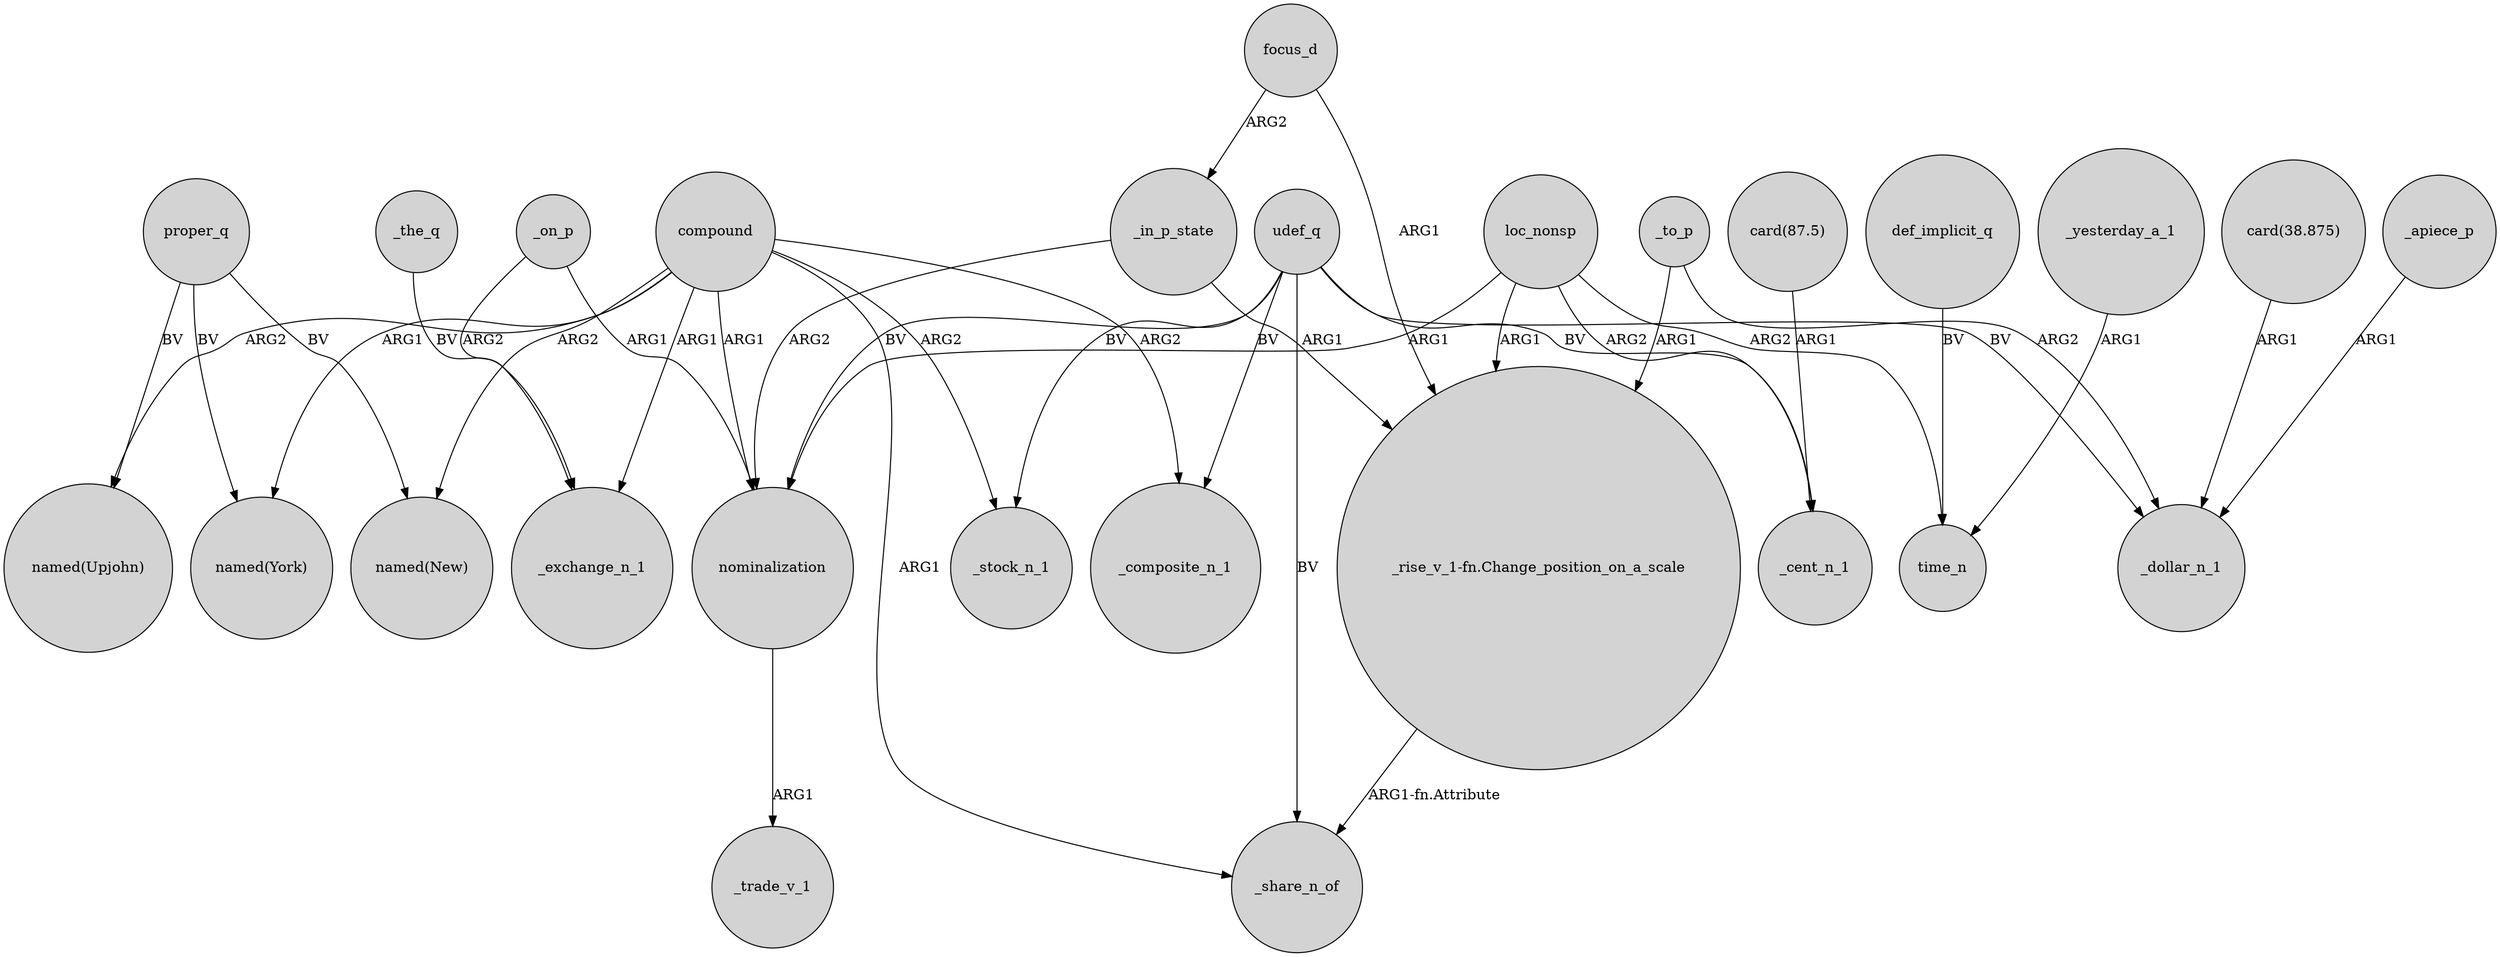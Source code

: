 digraph {
	node [shape=circle style=filled]
	_on_p -> nominalization [label=ARG1]
	_in_p_state -> nominalization [label=ARG2]
	focus_d -> _in_p_state [label=ARG2]
	"card(87.5)" -> _cent_n_1 [label=ARG1]
	compound -> "named(New)" [label=ARG2]
	compound -> _share_n_of [label=ARG1]
	_to_p -> "_rise_v_1-fn.Change_position_on_a_scale" [label=ARG1]
	proper_q -> "named(New)" [label=BV]
	loc_nonsp -> "_rise_v_1-fn.Change_position_on_a_scale" [label=ARG1]
	udef_q -> nominalization [label=BV]
	_yesterday_a_1 -> time_n [label=ARG1]
	_to_p -> _dollar_n_1 [label=ARG2]
	_on_p -> _exchange_n_1 [label=ARG2]
	loc_nonsp -> nominalization [label=ARG1]
	udef_q -> _cent_n_1 [label=BV]
	compound -> _exchange_n_1 [label=ARG1]
	loc_nonsp -> _cent_n_1 [label=ARG2]
	compound -> "named(Upjohn)" [label=ARG2]
	proper_q -> "named(York)" [label=BV]
	focus_d -> "_rise_v_1-fn.Change_position_on_a_scale" [label=ARG1]
	proper_q -> "named(Upjohn)" [label=BV]
	compound -> nominalization [label=ARG1]
	"card(38.875)" -> _dollar_n_1 [label=ARG1]
	udef_q -> _stock_n_1 [label=BV]
	_apiece_p -> _dollar_n_1 [label=ARG1]
	udef_q -> _share_n_of [label=BV]
	compound -> _stock_n_1 [label=ARG2]
	udef_q -> _dollar_n_1 [label=BV]
	_in_p_state -> "_rise_v_1-fn.Change_position_on_a_scale" [label=ARG1]
	udef_q -> _composite_n_1 [label=BV]
	loc_nonsp -> time_n [label=ARG2]
	compound -> "named(York)" [label=ARG1]
	"_rise_v_1-fn.Change_position_on_a_scale" -> _share_n_of [label="ARG1-fn.Attribute"]
	_the_q -> _exchange_n_1 [label=BV]
	compound -> _composite_n_1 [label=ARG2]
	def_implicit_q -> time_n [label=BV]
	nominalization -> _trade_v_1 [label=ARG1]
}

